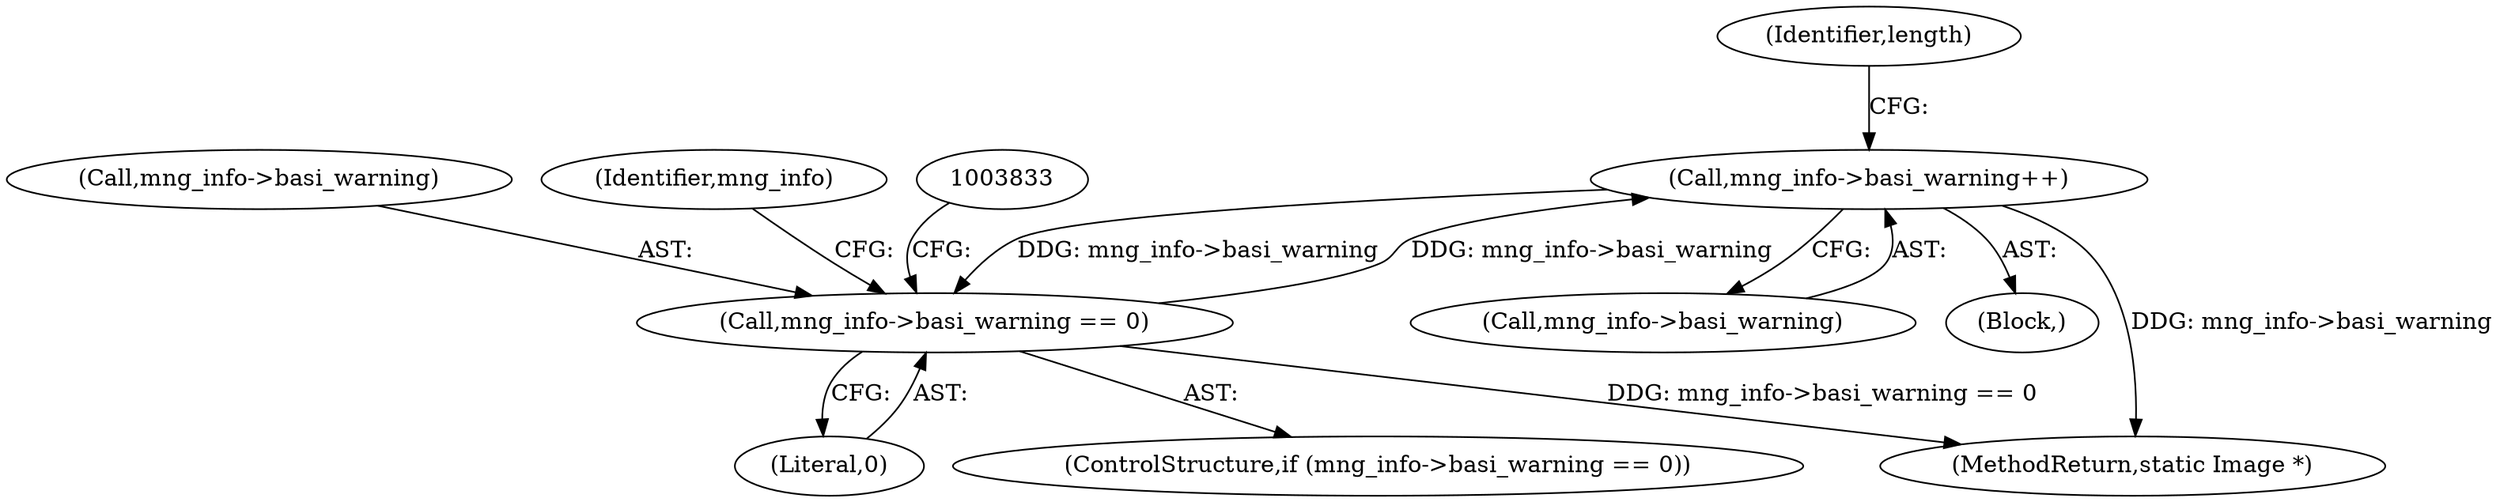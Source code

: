 digraph "0_ImageMagick_9eedb5660f1704cde8e8cd784c5c2a09dd2fd60f_0@pointer" {
"1003846" [label="(Call,mng_info->basi_warning++)"];
"1003827" [label="(Call,mng_info->basi_warning == 0)"];
"1003846" [label="(Call,mng_info->basi_warning++)"];
"1007374" [label="(MethodReturn,static Image *)"];
"1003831" [label="(Literal,0)"];
"1003826" [label="(ControlStructure,if (mng_info->basi_warning == 0))"];
"1003847" [label="(Call,mng_info->basi_warning)"];
"1003828" [label="(Call,mng_info->basi_warning)"];
"1003827" [label="(Call,mng_info->basi_warning == 0)"];
"1003848" [label="(Identifier,mng_info)"];
"1003846" [label="(Call,mng_info->basi_warning++)"];
"1003822" [label="(Block,)"];
"1003852" [label="(Identifier,length)"];
"1003846" -> "1003822"  [label="AST: "];
"1003846" -> "1003847"  [label="CFG: "];
"1003847" -> "1003846"  [label="AST: "];
"1003852" -> "1003846"  [label="CFG: "];
"1003846" -> "1007374"  [label="DDG: mng_info->basi_warning"];
"1003846" -> "1003827"  [label="DDG: mng_info->basi_warning"];
"1003827" -> "1003846"  [label="DDG: mng_info->basi_warning"];
"1003827" -> "1003826"  [label="AST: "];
"1003827" -> "1003831"  [label="CFG: "];
"1003828" -> "1003827"  [label="AST: "];
"1003831" -> "1003827"  [label="AST: "];
"1003833" -> "1003827"  [label="CFG: "];
"1003848" -> "1003827"  [label="CFG: "];
"1003827" -> "1007374"  [label="DDG: mng_info->basi_warning == 0"];
}
